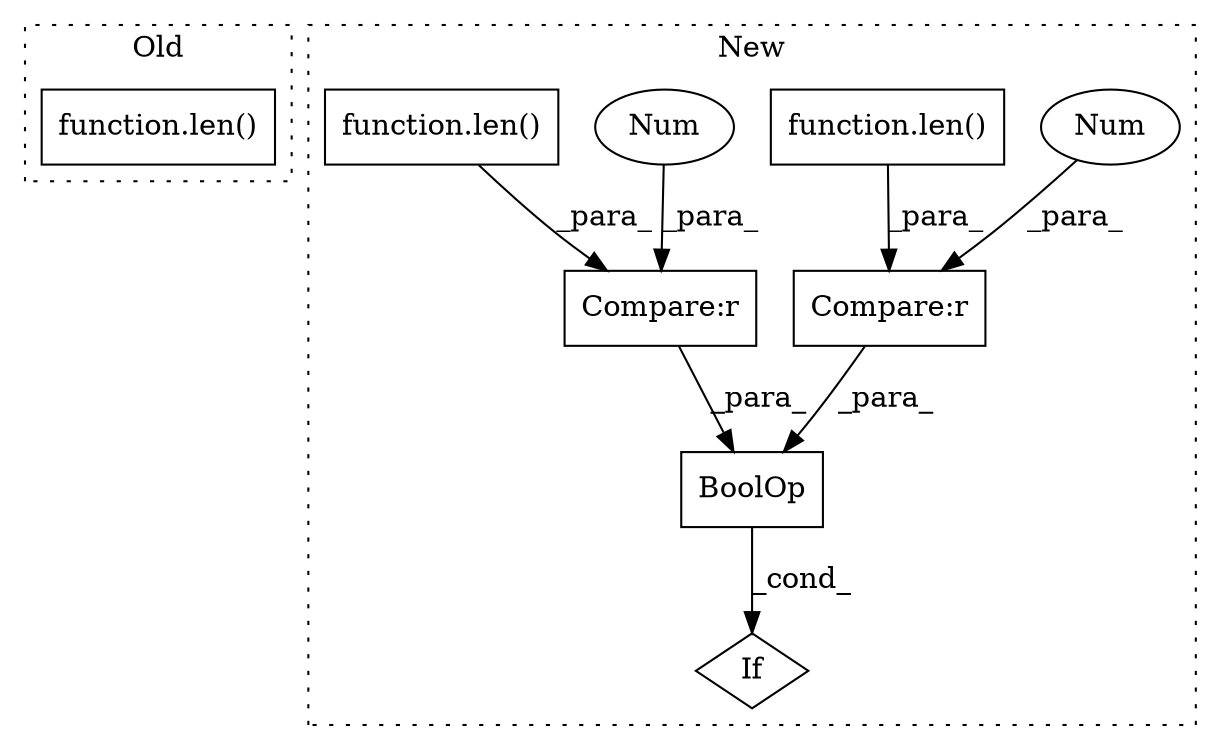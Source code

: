 digraph G {
subgraph cluster0 {
1 [label="function.len()" a="75" s="820,842" l="4,1" shape="box"];
label = "Old";
style="dotted";
}
subgraph cluster1 {
2 [label="BoolOp" a="72" s="1213" l="51" shape="box"];
3 [label="Compare:r" a="40" s="1242" l="22" shape="box"];
4 [label="If" a="96" s="1210" l="3" shape="diamond"];
5 [label="Compare:r" a="40" s="1213" l="24" shape="box"];
6 [label="Num" a="76" s="1263" l="1" shape="ellipse"];
7 [label="function.len()" a="75" s="1242,1259" l="4,1" shape="box"];
8 [label="Num" a="76" s="1236" l="1" shape="ellipse"];
9 [label="function.len()" a="75" s="1213,1232" l="4,1" shape="box"];
label = "New";
style="dotted";
}
2 -> 4 [label="_cond_"];
3 -> 2 [label="_para_"];
5 -> 2 [label="_para_"];
6 -> 3 [label="_para_"];
7 -> 3 [label="_para_"];
8 -> 5 [label="_para_"];
9 -> 5 [label="_para_"];
}